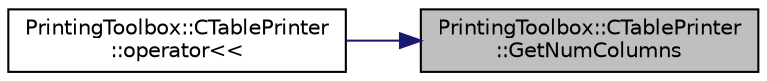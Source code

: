 digraph "PrintingToolbox::CTablePrinter::GetNumColumns"
{
 // LATEX_PDF_SIZE
  edge [fontname="Helvetica",fontsize="10",labelfontname="Helvetica",labelfontsize="10"];
  node [fontname="Helvetica",fontsize="10",shape=record];
  rankdir="RL";
  Node1 [label="PrintingToolbox::CTablePrinter\l::GetNumColumns",height=0.2,width=0.4,color="black", fillcolor="grey75", style="filled", fontcolor="black",tooltip="Get number of columns of the table."];
  Node1 -> Node2 [dir="back",color="midnightblue",fontsize="10",style="solid",fontname="Helvetica"];
  Node2 [label="PrintingToolbox::CTablePrinter\l::operator\<\<",height=0.2,width=0.4,color="black", fillcolor="white", style="filled",URL="$classPrintingToolbox_1_1CTablePrinter.html#a3e192b821c13b9bc823420834b79fcd6",tooltip=" "];
}
